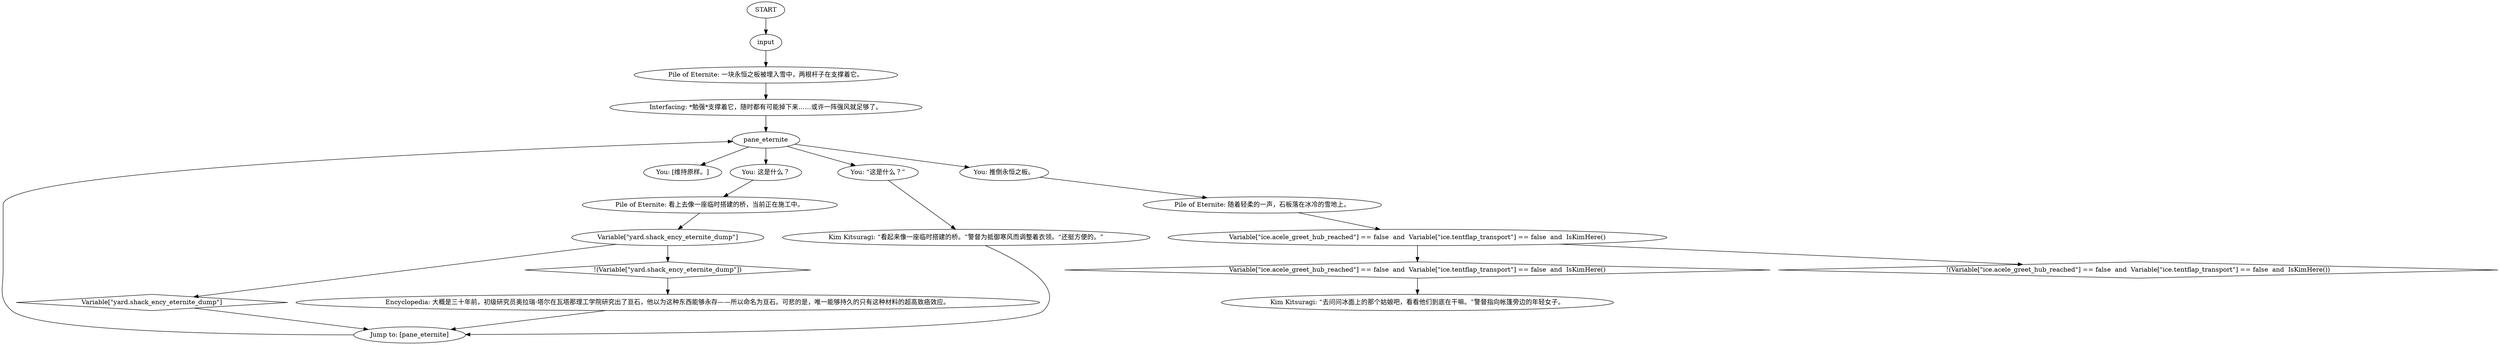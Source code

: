# ICE / ETERNITE
# this dialogue for pushing over eternite for you know very darksoulsy shortcut, yes, gut design.
# ==================================================
digraph G {
	  0 [label="START"];
	  1 [label="input"];
	  2 [label="You: [维持原样。]"];
	  3 [label="Variable[\"ice.acele_greet_hub_reached\"] == false  and  Variable[\"ice.tentflap_transport\"] == false  and  IsKimHere()"];
	  4 [label="Variable[\"ice.acele_greet_hub_reached\"] == false  and  Variable[\"ice.tentflap_transport\"] == false  and  IsKimHere()", shape=diamond];
	  5 [label="!(Variable[\"ice.acele_greet_hub_reached\"] == false  and  Variable[\"ice.tentflap_transport\"] == false  and  IsKimHere())", shape=diamond];
	  6 [label="Kim Kitsuragi: “去问问冰面上的那个姑娘吧，看看他们到底在干嘛。”警督指向帐篷旁边的年轻女子。"];
	  7 [label="Variable[\"yard.shack_ency_eternite_dump\"]"];
	  8 [label="Variable[\"yard.shack_ency_eternite_dump\"]", shape=diamond];
	  9 [label="!(Variable[\"yard.shack_ency_eternite_dump\"])", shape=diamond];
	  10 [label="Pile of Eternite: 一块永恒之板被埋入雪中，两根杆子在支撑着它。"];
	  11 [label="Interfacing: *勉强*支撑着它，随时都有可能掉下来……或许一阵强风就足够了。"];
	  12 [label="You: 这是什么？"];
	  13 [label="Pile of Eternite: 看上去像一座临时搭建的桥，当前正在施工中。"];
	  14 [label="Jump to: [pane_eternite]"];
	  15 [label="You: “这是什么？”"];
	  16 [label="You: 推倒永恒之板。"];
	  17 [label="Encyclopedia: 大概是三十年前，初级研究员奥拉瑞·塔尔在瓦塔那理工学院研究出了亘石，他以为这种东西能够永存——所以命名为亘石。可悲的是，唯一能够持久的只有这种材料的超高致癌效应。"];
	  18 [label="pane_eternite"];
	  20 [label="Pile of Eternite: 随着轻柔的一声，石板落在冰冷的雪地上。"];
	  21 [label="Kim Kitsuragi: “看起来像一座临时搭建的桥。”警督为抵御寒风而调整着衣领。“还挺方便的。”"];
	  0 -> 1
	  1 -> 10
	  3 -> 4
	  3 -> 5
	  4 -> 6
	  7 -> 8
	  7 -> 9
	  8 -> 14
	  9 -> 17
	  10 -> 11
	  11 -> 18
	  12 -> 13
	  13 -> 7
	  14 -> 18
	  15 -> 21
	  16 -> 20
	  17 -> 14
	  18 -> 16
	  18 -> 2
	  18 -> 12
	  18 -> 15
	  20 -> 3
	  21 -> 14
}

